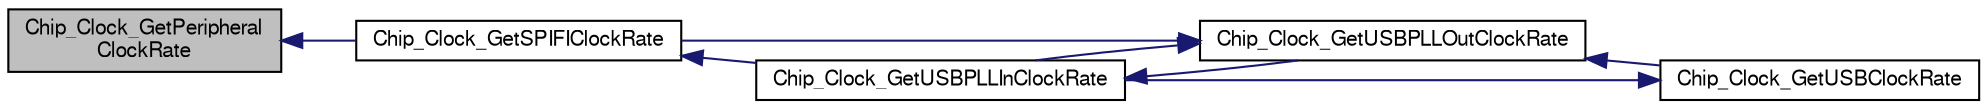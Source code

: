 digraph "Chip_Clock_GetPeripheralClockRate"
{
  edge [fontname="FreeSans",fontsize="10",labelfontname="FreeSans",labelfontsize="10"];
  node [fontname="FreeSans",fontsize="10",shape=record];
  rankdir="LR";
  Node1 [label="Chip_Clock_GetPeripheral\lClockRate",height=0.2,width=0.4,color="black", fillcolor="grey75", style="filled", fontcolor="black"];
  Node1 -> Node2 [dir="back",color="midnightblue",fontsize="10",style="solid"];
  Node2 [label="Chip_Clock_GetSPIFIClockRate",height=0.2,width=0.4,color="black", fillcolor="white", style="filled",URL="$group__CLOCK__17XX__40XX.html#ga09e6d1ff0c53ebffd5f6fd407ea01ddb",tooltip="Returns the SPIFI clock rate. "];
  Node2 -> Node3 [dir="back",color="midnightblue",fontsize="10",style="solid"];
  Node3 [label="Chip_Clock_GetUSBPLLInClockRate",height=0.2,width=0.4,color="black", fillcolor="white", style="filled",URL="$group__CLOCK__17XX__40XX.html#gaa97e3b970f577ea06e5d4f76097576c7",tooltip="Return USB PLL input clock rate. "];
  Node3 -> Node4 [dir="back",color="midnightblue",fontsize="10",style="solid"];
  Node4 [label="Chip_Clock_GetUSBPLLOutClockRate",height=0.2,width=0.4,color="black", fillcolor="white", style="filled",URL="$group__CLOCK__17XX__40XX.html#ga89cab6cddba486f9c820b06e0a28bade",tooltip="Return USB PLL output clock rate. "];
  Node4 -> Node5 [dir="back",color="midnightblue",fontsize="10",style="solid"];
  Node5 [label="Chip_Clock_GetUSBClockRate",height=0.2,width=0.4,color="black", fillcolor="white", style="filled",URL="$group__CLOCK__17XX__40XX.html#gac8679aba3cc005f859604a09ceceb4a4",tooltip="Gets the USB clock (USB_CLK) rate. "];
  Node5 -> Node3 [dir="back",color="midnightblue",fontsize="10",style="solid"];
  Node4 -> Node2 [dir="back",color="midnightblue",fontsize="10",style="solid"];
  Node4 -> Node3 [dir="back",color="midnightblue",fontsize="10",style="solid"];
}
